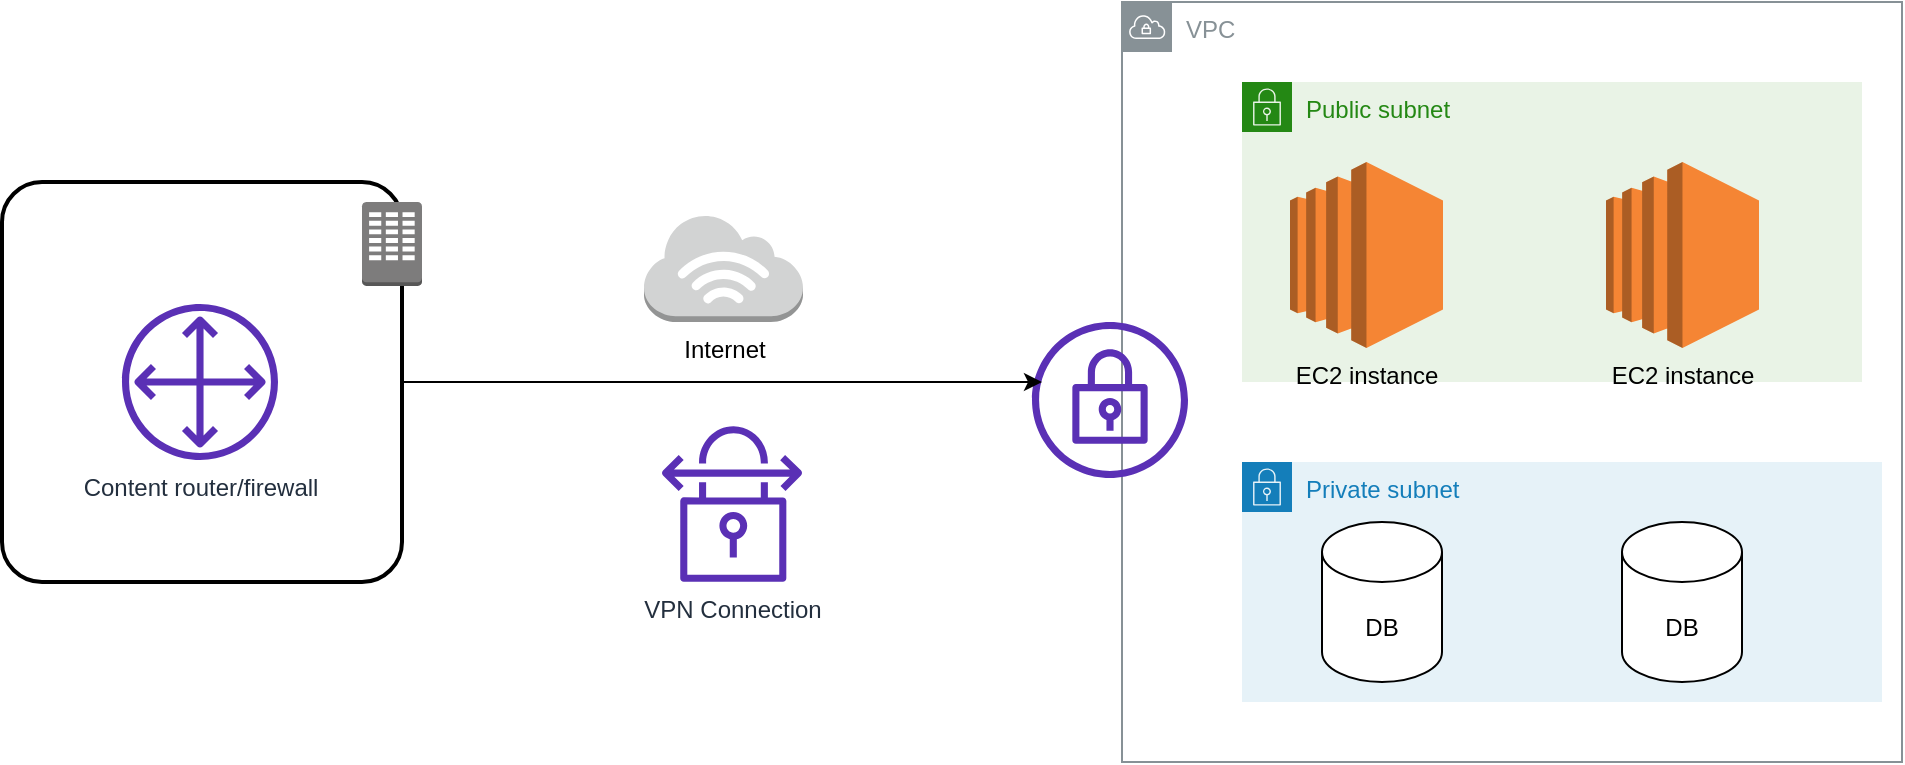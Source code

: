 <mxfile version="14.1.4" type="github"><diagram id="WM6hwc_N5WGmnAl9dCRp" name="Page-1"><mxGraphModel dx="1900" dy="564" grid="1" gridSize="10" guides="1" tooltips="1" connect="1" arrows="1" fold="1" page="1" pageScale="1" pageWidth="827" pageHeight="1169" math="0" shadow="0"><root><mxCell id="0"/><mxCell id="1" parent="0"/><mxCell id="iAqx-3hM-p9K-gdyk2ke-1" value="VPC" style="outlineConnect=0;gradientColor=none;html=1;whiteSpace=wrap;fontSize=12;fontStyle=0;shape=mxgraph.aws4.group;grIcon=mxgraph.aws4.group_vpc;strokeColor=#879196;fillColor=none;verticalAlign=top;align=left;spacingLeft=30;fontColor=#879196;dashed=0;" vertex="1" parent="1"><mxGeometry x="420" y="30" width="390" height="380" as="geometry"/></mxCell><mxCell id="iAqx-3hM-p9K-gdyk2ke-4" value="Public subnet" style="points=[[0,0],[0.25,0],[0.5,0],[0.75,0],[1,0],[1,0.25],[1,0.5],[1,0.75],[1,1],[0.75,1],[0.5,1],[0.25,1],[0,1],[0,0.75],[0,0.5],[0,0.25]];outlineConnect=0;gradientColor=none;html=1;whiteSpace=wrap;fontSize=12;fontStyle=0;shape=mxgraph.aws4.group;grIcon=mxgraph.aws4.group_security_group;grStroke=0;strokeColor=#248814;fillColor=#E9F3E6;verticalAlign=top;align=left;spacingLeft=30;fontColor=#248814;dashed=0;" vertex="1" parent="1"><mxGeometry x="480" y="70" width="310" height="150" as="geometry"/></mxCell><mxCell id="iAqx-3hM-p9K-gdyk2ke-5" value="Private subnet" style="points=[[0,0],[0.25,0],[0.5,0],[0.75,0],[1,0],[1,0.25],[1,0.5],[1,0.75],[1,1],[0.75,1],[0.5,1],[0.25,1],[0,1],[0,0.75],[0,0.5],[0,0.25]];outlineConnect=0;gradientColor=none;html=1;whiteSpace=wrap;fontSize=12;fontStyle=0;shape=mxgraph.aws4.group;grIcon=mxgraph.aws4.group_security_group;grStroke=0;strokeColor=#147EBA;fillColor=#E6F2F8;verticalAlign=top;align=left;spacingLeft=30;fontColor=#147EBA;dashed=0;" vertex="1" parent="1"><mxGeometry x="480" y="260" width="320" height="120" as="geometry"/></mxCell><mxCell id="iAqx-3hM-p9K-gdyk2ke-6" value="DB" style="shape=cylinder3;whiteSpace=wrap;html=1;boundedLbl=1;backgroundOutline=1;size=15;" vertex="1" parent="1"><mxGeometry x="520" y="290" width="60" height="80" as="geometry"/></mxCell><mxCell id="iAqx-3hM-p9K-gdyk2ke-7" value="DB" style="shape=cylinder3;whiteSpace=wrap;html=1;boundedLbl=1;backgroundOutline=1;size=15;" vertex="1" parent="1"><mxGeometry x="670" y="290" width="60" height="80" as="geometry"/></mxCell><mxCell id="iAqx-3hM-p9K-gdyk2ke-11" value="EC2 instance" style="outlineConnect=0;dashed=0;verticalLabelPosition=bottom;verticalAlign=top;align=center;html=1;shape=mxgraph.aws3.ec2;fillColor=#F58534;gradientColor=none;" vertex="1" parent="1"><mxGeometry x="504" y="110" width="76.5" height="93" as="geometry"/></mxCell><mxCell id="iAqx-3hM-p9K-gdyk2ke-12" value="EC2 instance" style="outlineConnect=0;dashed=0;verticalLabelPosition=bottom;verticalAlign=top;align=center;html=1;shape=mxgraph.aws3.ec2;fillColor=#F58534;gradientColor=none;" vertex="1" parent="1"><mxGeometry x="662" y="110" width="76.5" height="93" as="geometry"/></mxCell><mxCell id="iAqx-3hM-p9K-gdyk2ke-13" value="" style="outlineConnect=0;fontColor=#232F3E;gradientColor=none;fillColor=#5A30B5;strokeColor=none;dashed=0;verticalLabelPosition=bottom;verticalAlign=top;align=center;html=1;fontSize=12;fontStyle=0;aspect=fixed;pointerEvents=1;shape=mxgraph.aws4.vpn_gateway;" vertex="1" parent="1"><mxGeometry x="375" y="190" width="78" height="78" as="geometry"/></mxCell><mxCell id="iAqx-3hM-p9K-gdyk2ke-19" style="edgeStyle=orthogonalEdgeStyle;rounded=0;orthogonalLoop=1;jettySize=auto;html=1;exitX=1;exitY=0.5;exitDx=0;exitDy=0;entryX=0.064;entryY=0.385;entryDx=0;entryDy=0;entryPerimeter=0;" edge="1" parent="1" source="iAqx-3hM-p9K-gdyk2ke-14" target="iAqx-3hM-p9K-gdyk2ke-13"><mxGeometry relative="1" as="geometry"/></mxCell><mxCell id="iAqx-3hM-p9K-gdyk2ke-14" value="" style="rounded=1;arcSize=10;dashed=0;fillColor=none;gradientColor=none;strokeWidth=2;" vertex="1" parent="1"><mxGeometry x="-140" y="120" width="200" height="200" as="geometry"/></mxCell><mxCell id="iAqx-3hM-p9K-gdyk2ke-15" value="" style="dashed=0;html=1;shape=mxgraph.aws3.corporate_data_center;fillColor=#7D7C7C;gradientColor=none;dashed=0;" vertex="1" parent="1"><mxGeometry x="40" y="130" width="30" height="42" as="geometry"/></mxCell><mxCell id="iAqx-3hM-p9K-gdyk2ke-16" value="VPN Connection&lt;br&gt;" style="outlineConnect=0;fontColor=#232F3E;gradientColor=none;fillColor=#5A30B5;strokeColor=none;dashed=0;verticalLabelPosition=bottom;verticalAlign=top;align=center;html=1;fontSize=12;fontStyle=0;aspect=fixed;pointerEvents=1;shape=mxgraph.aws4.vpn_connection;" vertex="1" parent="1"><mxGeometry x="190" y="242" width="70" height="78" as="geometry"/></mxCell><mxCell id="iAqx-3hM-p9K-gdyk2ke-18" value="Content router/firewall" style="outlineConnect=0;fontColor=#232F3E;gradientColor=none;fillColor=#5A30B5;strokeColor=none;dashed=0;verticalLabelPosition=bottom;verticalAlign=top;align=center;html=1;fontSize=12;fontStyle=0;aspect=fixed;pointerEvents=1;shape=mxgraph.aws4.customer_gateway;" vertex="1" parent="1"><mxGeometry x="-80" y="181" width="78" height="78" as="geometry"/></mxCell><mxCell id="iAqx-3hM-p9K-gdyk2ke-20" value="Internet" style="outlineConnect=0;dashed=0;verticalLabelPosition=bottom;verticalAlign=top;align=center;html=1;shape=mxgraph.aws3.internet_3;fillColor=#D2D3D3;gradientColor=none;" vertex="1" parent="1"><mxGeometry x="181" y="136" width="79.5" height="54" as="geometry"/></mxCell></root></mxGraphModel></diagram></mxfile>